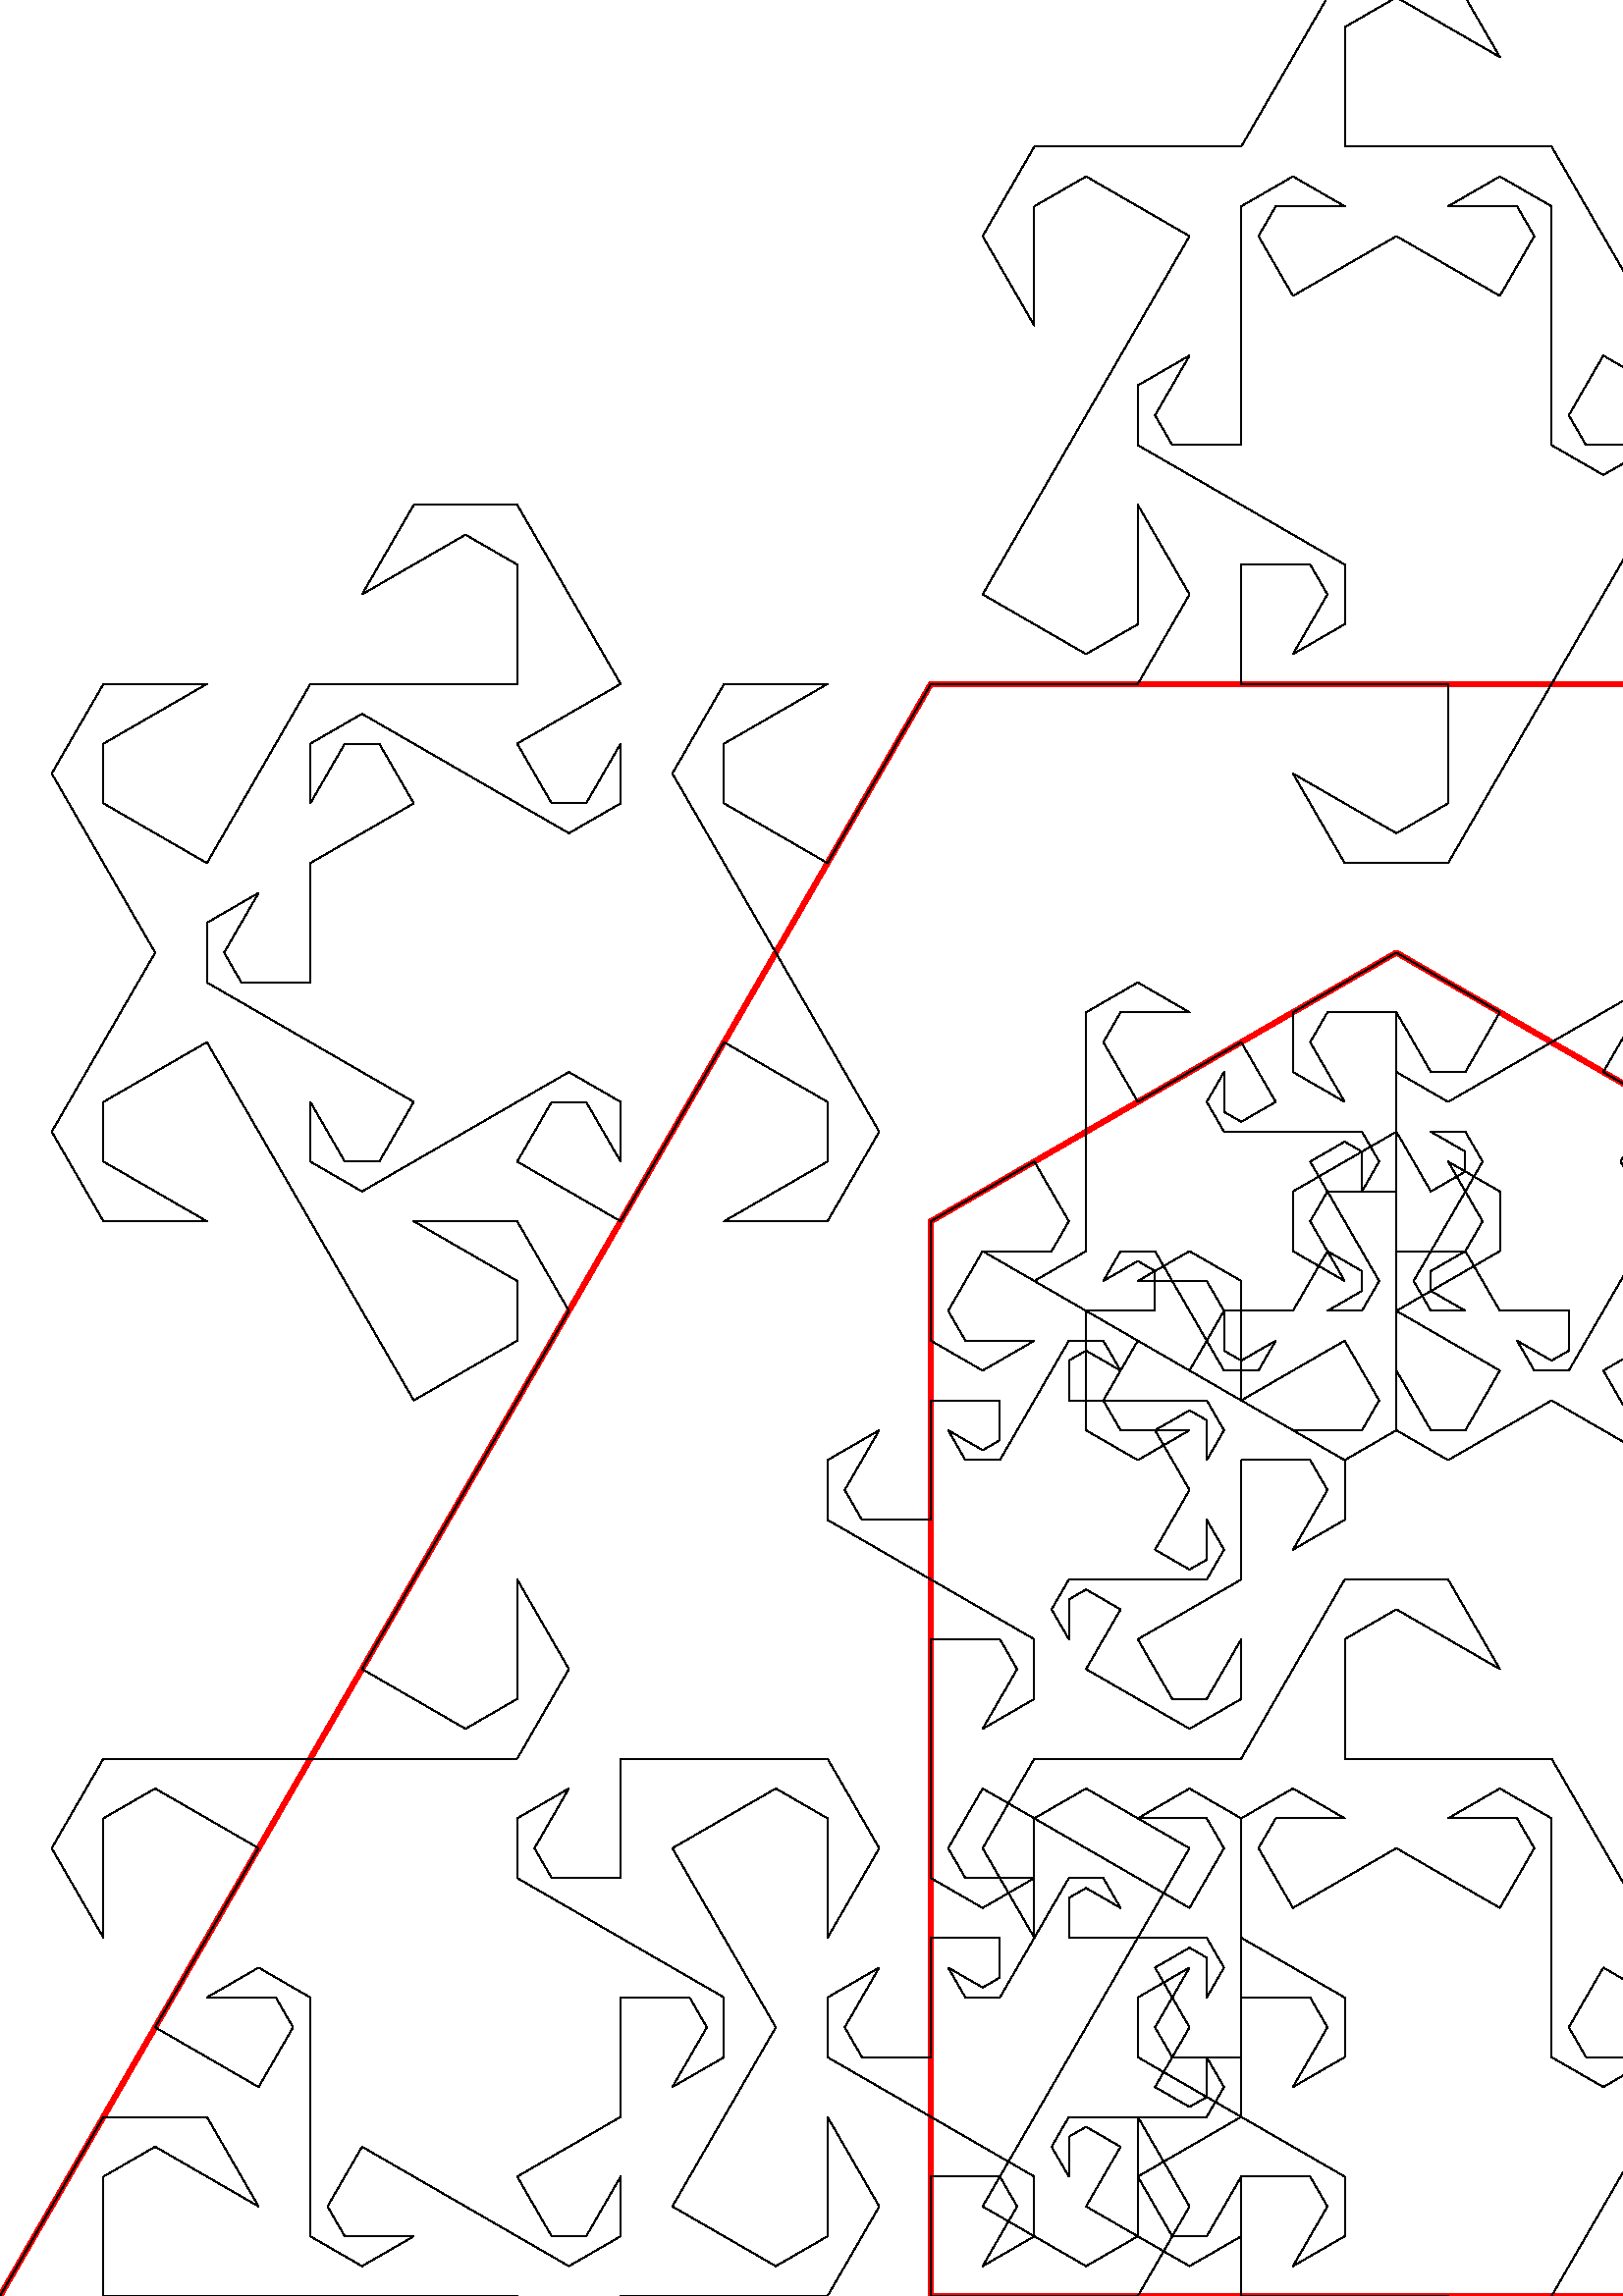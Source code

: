 \documentclass[border=5mm]{standalone}
\usepackage{luamplib}
\begin{document}
\mplibtextextlabel{enable}
\begin{mplibcode}
beginfig(1);
z0 = origin; z11 = right;
z9 = 1/3[z0, z11];
z10 = 2/3[z0, z11];
x2 = x7 = x8 = x9;
x3 = x5 = x10;
y7 = y5;
z7 = 1/3[z2, z9];
z8 = 2/3[z2, z9];
y2 = y3; z2 = whatever * dir 60;
z1 = 1/2 z2; z6 = 1/2[z2, z5]; z4 = 3/2[z2, z5];
path a, b, c, d; 
a = z0 for i=1 upto 10: -- z[i] endfor;
b = a reflectedabout(left, right);
c = (z11 for i=10 downto 1: -- z[i] endfor) reflectedabout(1/2 right, z6);
d = c reflectedabout(left, right);

path I, G; I = (a--z11) scaled 1024;
numeric n; n = 0;
G := b zscaled (point incr n of I - point n-1 of I) shifted point n-1 of I 
  -- c zscaled (point incr n of I - point n-1 of I) shifted point n-1 of I 
  -- a zscaled (point incr n of I - point n-1 of I) shifted point n-1 of I 
  -- c zscaled (point incr n of I - point n-1 of I) shifted point n-1 of I 
  -- c zscaled (point incr n of I - point n-1 of I) shifted point n-1 of I 
  -- b zscaled (point incr n of I - point n-1 of I) shifted point n-1 of I 
  -- d zscaled (point incr n of I - point n-1 of I) shifted point n-1 of I 
  -- d zscaled (point incr n of I - point n-1 of I) shifted point n-1 of I 
  -- a zscaled (point incr n of I - point n-1 of I) shifted point n-1 of I 
  -- d zscaled (point incr n of I - point n-1 of I) shifted point n-1 of I 
  -- a zscaled (point incr n of I - point n-1 of I) shifted point n-1 of I -- point n of I;

n := length G;
G := G scaled (1/abs point n of G);

draw I withpen pencircle scaled 2 withcolor red;
for i=0 upto length I:
    draw G zscaled (point i+1 of I - point i of I) shifted point i of I
        if i = 0: reflectedabout(point 0 of I, point 1 of I) fi;
endfor





endfig;
\end{mplibcode}
\end{document}

